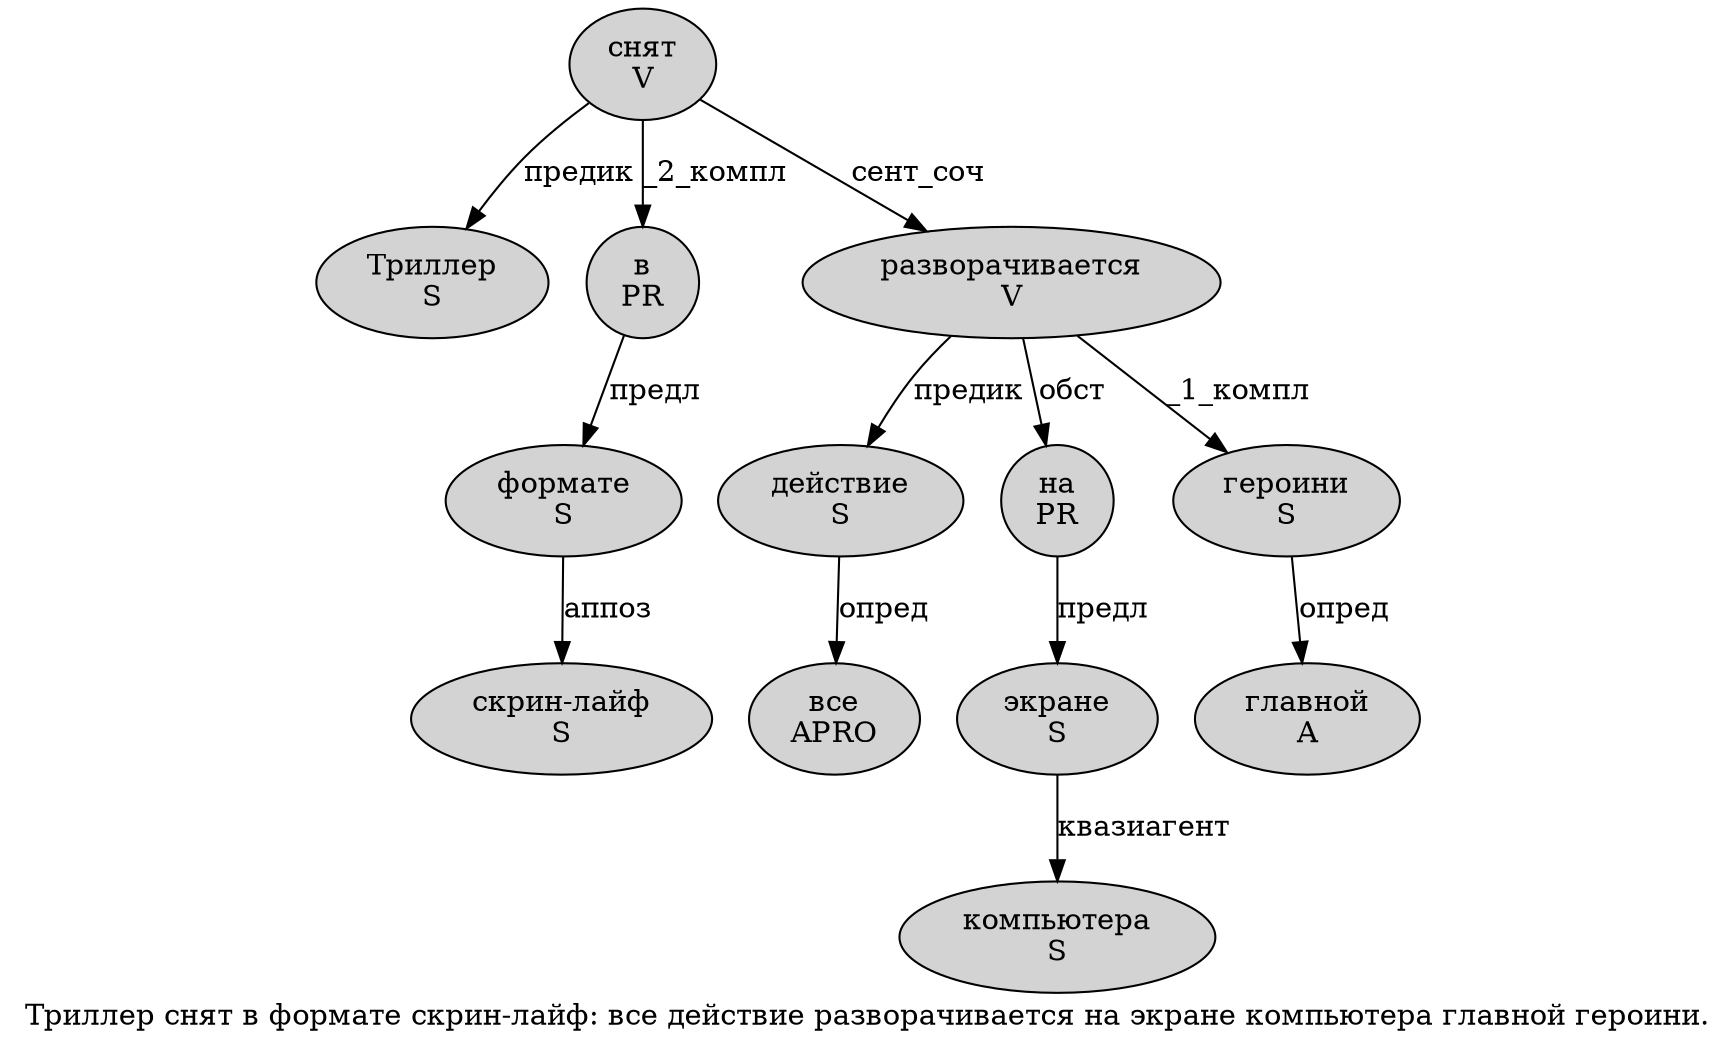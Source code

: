 digraph SENTENCE_1453 {
	graph [label="Триллер снят в формате скрин-лайф: все действие разворачивается на экране компьютера главной героини."]
	node [style=filled]
		0 [label="Триллер
S" color="" fillcolor=lightgray penwidth=1 shape=ellipse]
		1 [label="снят
V" color="" fillcolor=lightgray penwidth=1 shape=ellipse]
		2 [label="в
PR" color="" fillcolor=lightgray penwidth=1 shape=ellipse]
		3 [label="формате
S" color="" fillcolor=lightgray penwidth=1 shape=ellipse]
		4 [label="скрин-лайф
S" color="" fillcolor=lightgray penwidth=1 shape=ellipse]
		6 [label="все
APRO" color="" fillcolor=lightgray penwidth=1 shape=ellipse]
		7 [label="действие
S" color="" fillcolor=lightgray penwidth=1 shape=ellipse]
		8 [label="разворачивается
V" color="" fillcolor=lightgray penwidth=1 shape=ellipse]
		9 [label="на
PR" color="" fillcolor=lightgray penwidth=1 shape=ellipse]
		10 [label="экране
S" color="" fillcolor=lightgray penwidth=1 shape=ellipse]
		11 [label="компьютера
S" color="" fillcolor=lightgray penwidth=1 shape=ellipse]
		12 [label="главной
A" color="" fillcolor=lightgray penwidth=1 shape=ellipse]
		13 [label="героини
S" color="" fillcolor=lightgray penwidth=1 shape=ellipse]
			3 -> 4 [label="аппоз"]
			8 -> 7 [label="предик"]
			8 -> 9 [label="обст"]
			8 -> 13 [label="_1_компл"]
			10 -> 11 [label="квазиагент"]
			9 -> 10 [label="предл"]
			7 -> 6 [label="опред"]
			1 -> 0 [label="предик"]
			1 -> 2 [label="_2_компл"]
			1 -> 8 [label="сент_соч"]
			13 -> 12 [label="опред"]
			2 -> 3 [label="предл"]
}